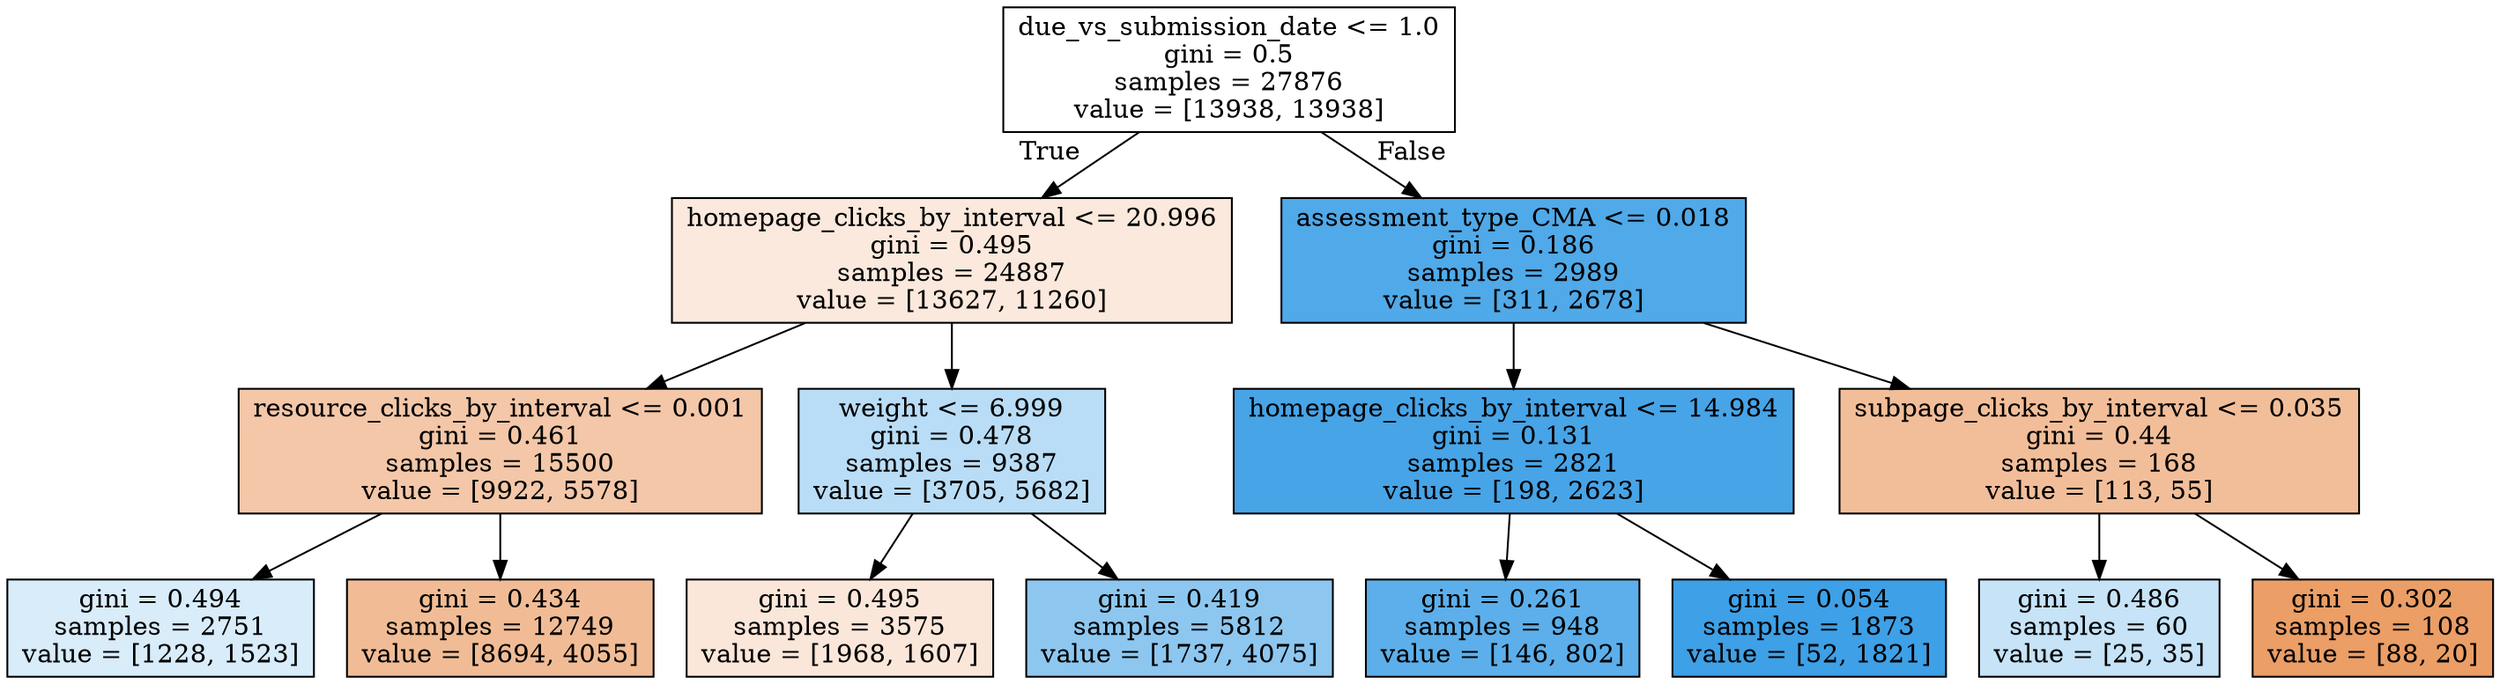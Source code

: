 digraph Tree {
node [shape=box, style="filled", color="black"] ;
0 [label="due_vs_submission_date <= 1.0\ngini = 0.5\nsamples = 27876\nvalue = [13938, 13938]", fillcolor="#e5813900"] ;
1 [label="homepage_clicks_by_interval <= 20.996\ngini = 0.495\nsamples = 24887\nvalue = [13627, 11260]", fillcolor="#e581392c"] ;
0 -> 1 [labeldistance=2.5, labelangle=45, headlabel="True"] ;
2 [label="resource_clicks_by_interval <= 0.001\ngini = 0.461\nsamples = 15500\nvalue = [9922, 5578]", fillcolor="#e5813970"] ;
1 -> 2 ;
3 [label="gini = 0.494\nsamples = 2751\nvalue = [1228, 1523]", fillcolor="#399de531"] ;
2 -> 3 ;
4 [label="gini = 0.434\nsamples = 12749\nvalue = [8694, 4055]", fillcolor="#e5813988"] ;
2 -> 4 ;
5 [label="weight <= 6.999\ngini = 0.478\nsamples = 9387\nvalue = [3705, 5682]", fillcolor="#399de559"] ;
1 -> 5 ;
6 [label="gini = 0.495\nsamples = 3575\nvalue = [1968, 1607]", fillcolor="#e581392f"] ;
5 -> 6 ;
7 [label="gini = 0.419\nsamples = 5812\nvalue = [1737, 4075]", fillcolor="#399de592"] ;
5 -> 7 ;
8 [label="assessment_type_CMA <= 0.018\ngini = 0.186\nsamples = 2989\nvalue = [311, 2678]", fillcolor="#399de5e1"] ;
0 -> 8 [labeldistance=2.5, labelangle=-45, headlabel="False"] ;
9 [label="homepage_clicks_by_interval <= 14.984\ngini = 0.131\nsamples = 2821\nvalue = [198, 2623]", fillcolor="#399de5ec"] ;
8 -> 9 ;
10 [label="gini = 0.261\nsamples = 948\nvalue = [146, 802]", fillcolor="#399de5d1"] ;
9 -> 10 ;
11 [label="gini = 0.054\nsamples = 1873\nvalue = [52, 1821]", fillcolor="#399de5f8"] ;
9 -> 11 ;
12 [label="subpage_clicks_by_interval <= 0.035\ngini = 0.44\nsamples = 168\nvalue = [113, 55]", fillcolor="#e5813983"] ;
8 -> 12 ;
13 [label="gini = 0.486\nsamples = 60\nvalue = [25, 35]", fillcolor="#399de549"] ;
12 -> 13 ;
14 [label="gini = 0.302\nsamples = 108\nvalue = [88, 20]", fillcolor="#e58139c5"] ;
12 -> 14 ;
}